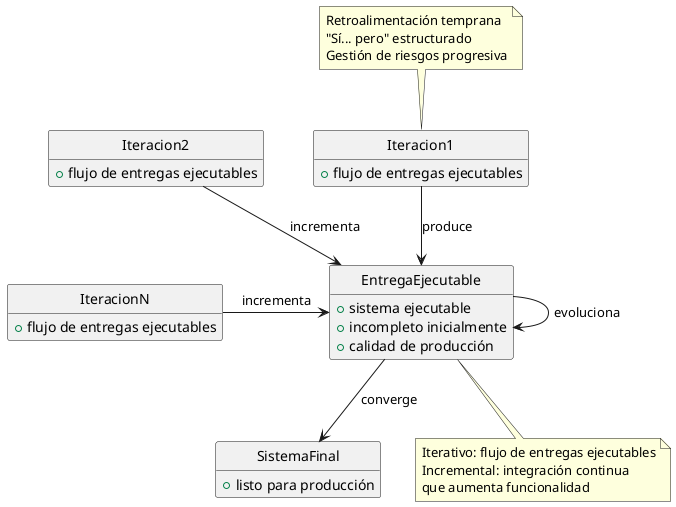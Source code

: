 @startuml rupCaracteristica4

hide circle
hide stereotype
hide empty members

class Iteracion1 {
  +flujo de entregas ejecutables
}
class Iteracion2 {
  +flujo de entregas ejecutables
}
class IteracionN {
  +flujo de entregas ejecutables
}
class EntregaEjecutable {
  +sistema ejecutable
  +incompleto inicialmente
  +calidad de producción
}
class SistemaFinal {
  +listo para producción
}

Iteracion1 -d-> EntregaEjecutable : produce
Iteracion2 -r-> EntregaEjecutable : incrementa
IteracionN -r-> EntregaEjecutable : incrementa
Iteracion2 -[hidden]d- IteracionN
EntregaEjecutable --> EntregaEjecutable : evoluciona
EntregaEjecutable -d-> SistemaFinal : converge

note bottom of EntregaEjecutable
Iterativo: flujo de entregas ejecutables
Incremental: integración continua
que aumenta funcionalidad
end note

note top of Iteracion1
Retroalimentación temprana
"Sí... pero" estructurado
Gestión de riesgos progresiva
end note

@enduml